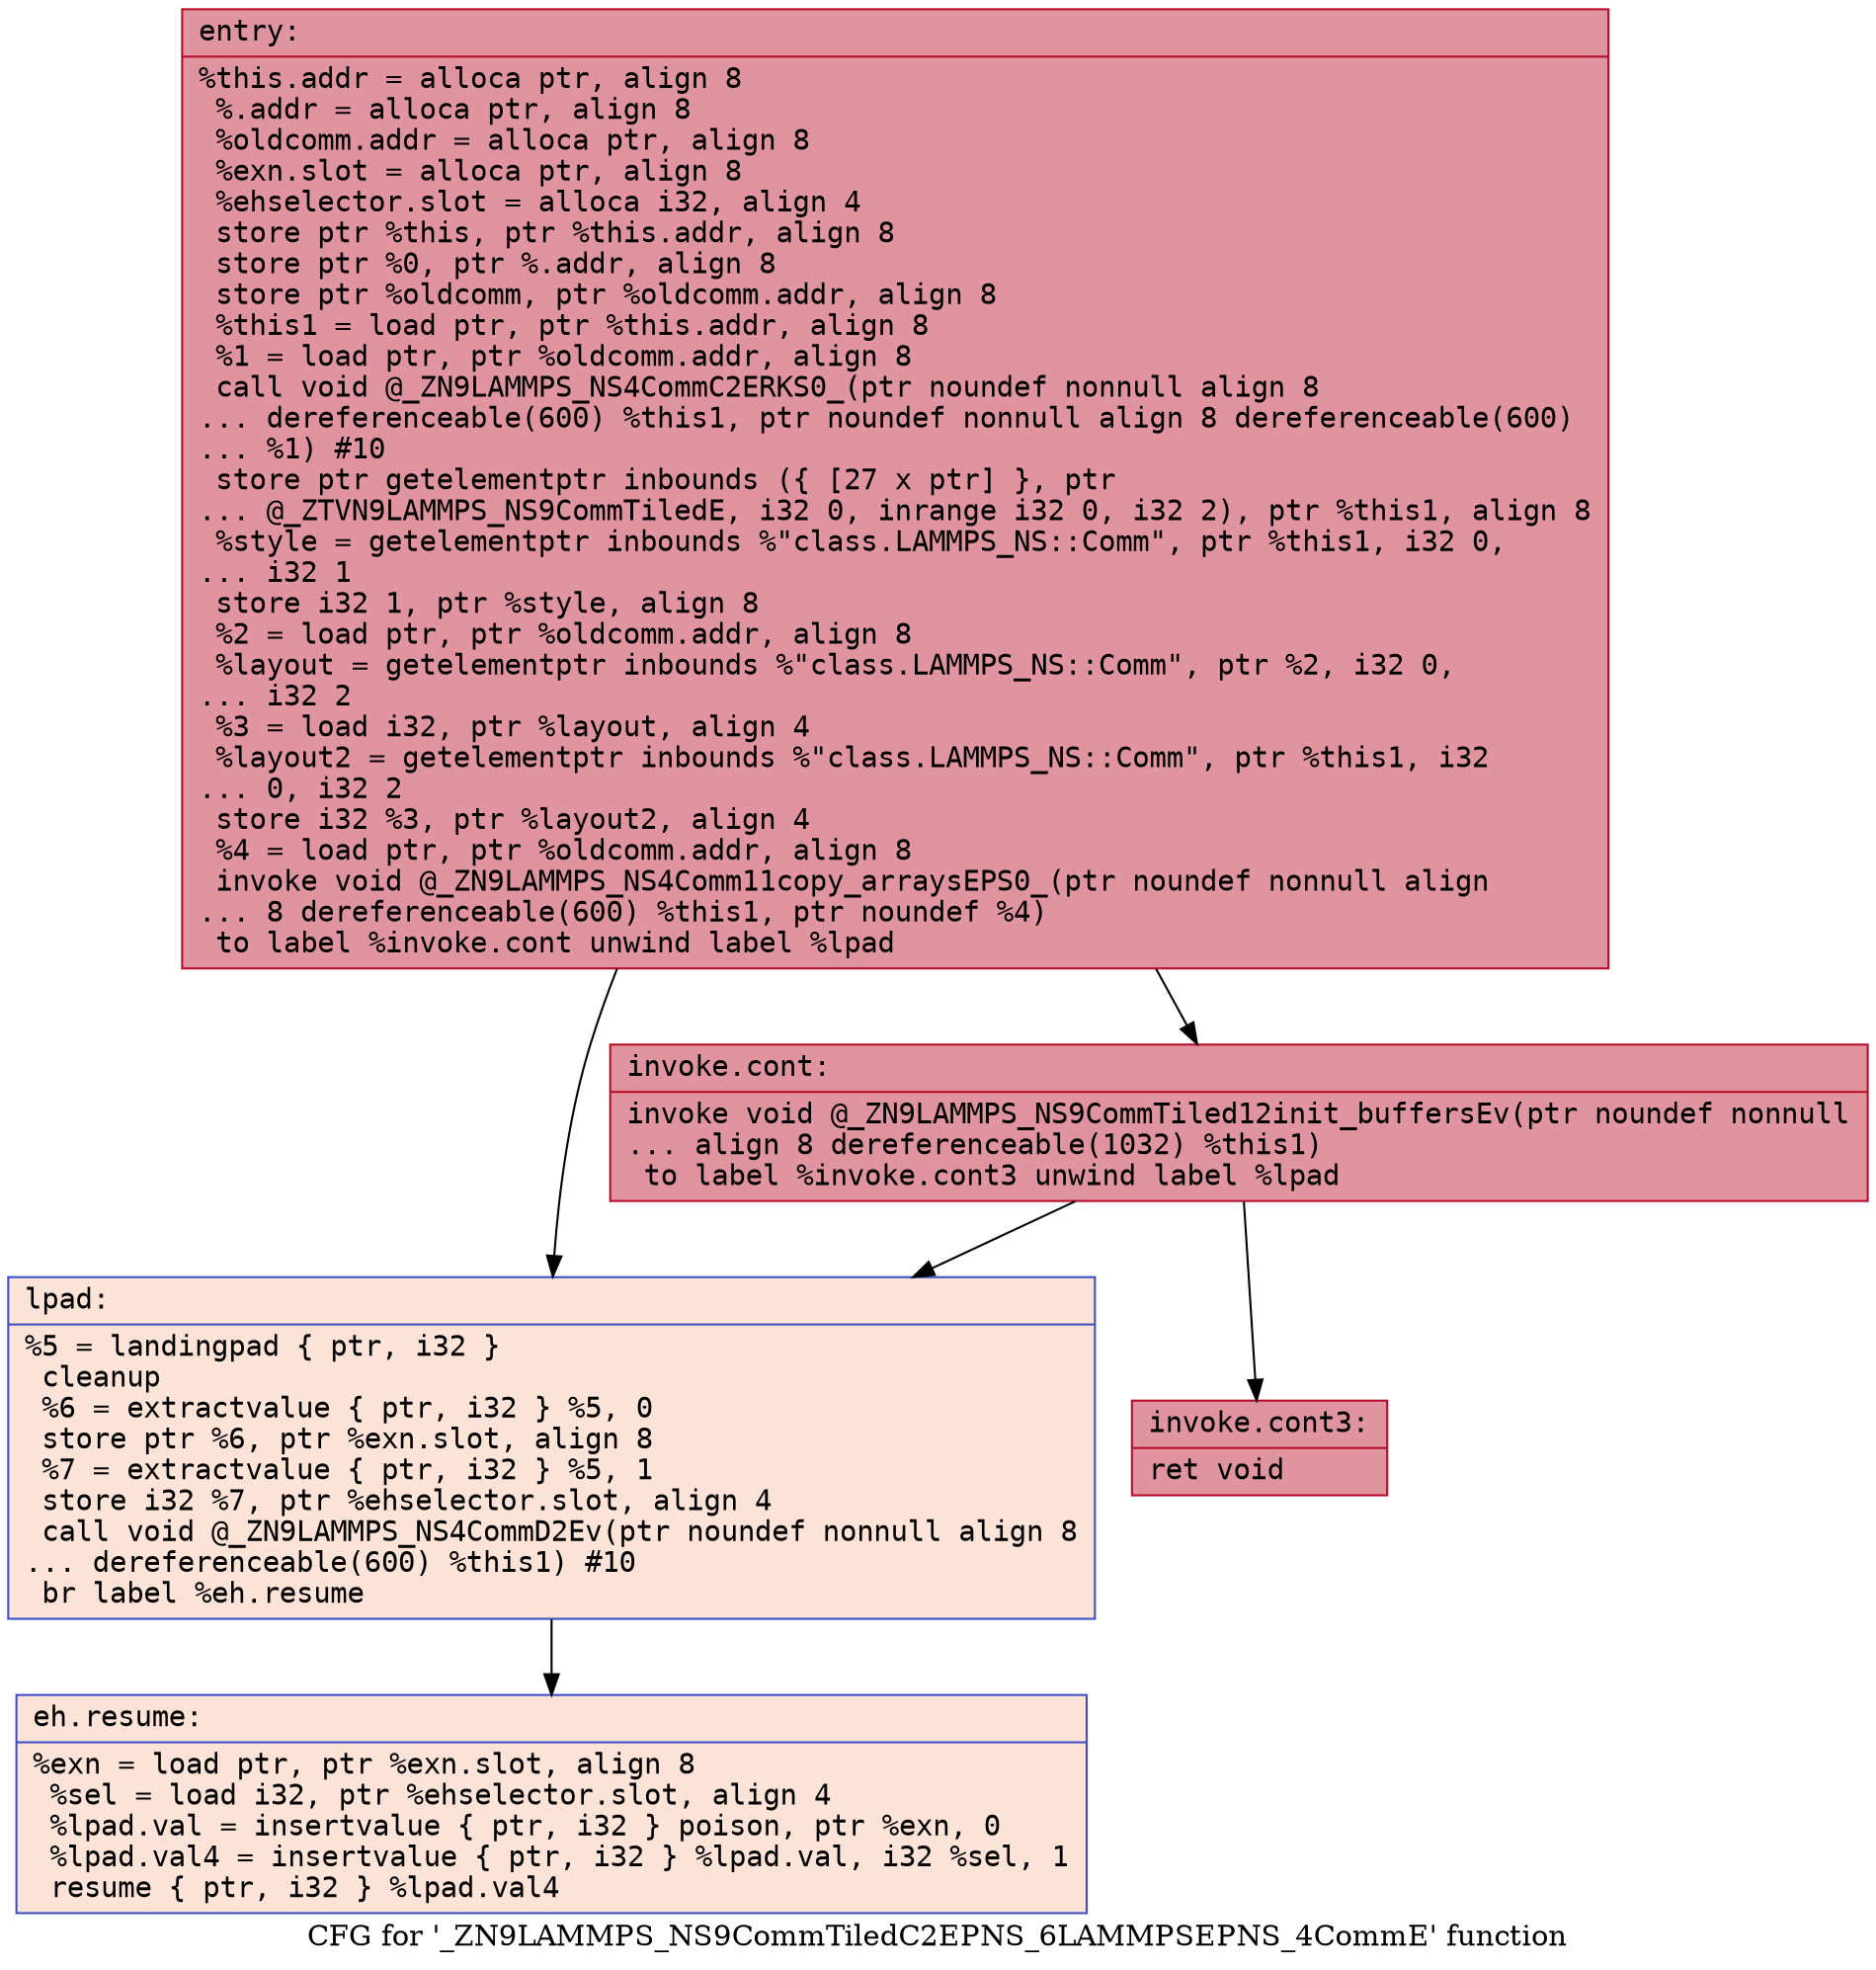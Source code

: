 digraph "CFG for '_ZN9LAMMPS_NS9CommTiledC2EPNS_6LAMMPSEPNS_4CommE' function" {
	label="CFG for '_ZN9LAMMPS_NS9CommTiledC2EPNS_6LAMMPSEPNS_4CommE' function";

	Node0x55607737dc00 [shape=record,color="#b70d28ff", style=filled, fillcolor="#b70d2870" fontname="Courier",label="{entry:\l|  %this.addr = alloca ptr, align 8\l  %.addr = alloca ptr, align 8\l  %oldcomm.addr = alloca ptr, align 8\l  %exn.slot = alloca ptr, align 8\l  %ehselector.slot = alloca i32, align 4\l  store ptr %this, ptr %this.addr, align 8\l  store ptr %0, ptr %.addr, align 8\l  store ptr %oldcomm, ptr %oldcomm.addr, align 8\l  %this1 = load ptr, ptr %this.addr, align 8\l  %1 = load ptr, ptr %oldcomm.addr, align 8\l  call void @_ZN9LAMMPS_NS4CommC2ERKS0_(ptr noundef nonnull align 8\l... dereferenceable(600) %this1, ptr noundef nonnull align 8 dereferenceable(600)\l... %1) #10\l  store ptr getelementptr inbounds (\{ [27 x ptr] \}, ptr\l... @_ZTVN9LAMMPS_NS9CommTiledE, i32 0, inrange i32 0, i32 2), ptr %this1, align 8\l  %style = getelementptr inbounds %\"class.LAMMPS_NS::Comm\", ptr %this1, i32 0,\l... i32 1\l  store i32 1, ptr %style, align 8\l  %2 = load ptr, ptr %oldcomm.addr, align 8\l  %layout = getelementptr inbounds %\"class.LAMMPS_NS::Comm\", ptr %2, i32 0,\l... i32 2\l  %3 = load i32, ptr %layout, align 4\l  %layout2 = getelementptr inbounds %\"class.LAMMPS_NS::Comm\", ptr %this1, i32\l... 0, i32 2\l  store i32 %3, ptr %layout2, align 4\l  %4 = load ptr, ptr %oldcomm.addr, align 8\l  invoke void @_ZN9LAMMPS_NS4Comm11copy_arraysEPS0_(ptr noundef nonnull align\l... 8 dereferenceable(600) %this1, ptr noundef %4)\l          to label %invoke.cont unwind label %lpad\l}"];
	Node0x55607737dc00 -> Node0x55607737f1d0[tooltip="entry -> invoke.cont\nProbability 100.00%" ];
	Node0x55607737dc00 -> Node0x55607737f3c0[tooltip="entry -> lpad\nProbability 0.00%" ];
	Node0x55607737f1d0 [shape=record,color="#b70d28ff", style=filled, fillcolor="#b70d2870" fontname="Courier",label="{invoke.cont:\l|  invoke void @_ZN9LAMMPS_NS9CommTiled12init_buffersEv(ptr noundef nonnull\l... align 8 dereferenceable(1032) %this1)\l          to label %invoke.cont3 unwind label %lpad\l}"];
	Node0x55607737f1d0 -> Node0x55607737f6d0[tooltip="invoke.cont -> invoke.cont3\nProbability 100.00%" ];
	Node0x55607737f1d0 -> Node0x55607737f3c0[tooltip="invoke.cont -> lpad\nProbability 0.00%" ];
	Node0x55607737f6d0 [shape=record,color="#b70d28ff", style=filled, fillcolor="#b70d2870" fontname="Courier",label="{invoke.cont3:\l|  ret void\l}"];
	Node0x55607737f3c0 [shape=record,color="#3d50c3ff", style=filled, fillcolor="#f6bfa670" fontname="Courier",label="{lpad:\l|  %5 = landingpad \{ ptr, i32 \}\l          cleanup\l  %6 = extractvalue \{ ptr, i32 \} %5, 0\l  store ptr %6, ptr %exn.slot, align 8\l  %7 = extractvalue \{ ptr, i32 \} %5, 1\l  store i32 %7, ptr %ehselector.slot, align 4\l  call void @_ZN9LAMMPS_NS4CommD2Ev(ptr noundef nonnull align 8\l... dereferenceable(600) %this1) #10\l  br label %eh.resume\l}"];
	Node0x55607737f3c0 -> Node0x55607737fb90[tooltip="lpad -> eh.resume\nProbability 100.00%" ];
	Node0x55607737fb90 [shape=record,color="#3d50c3ff", style=filled, fillcolor="#f6bfa670" fontname="Courier",label="{eh.resume:\l|  %exn = load ptr, ptr %exn.slot, align 8\l  %sel = load i32, ptr %ehselector.slot, align 4\l  %lpad.val = insertvalue \{ ptr, i32 \} poison, ptr %exn, 0\l  %lpad.val4 = insertvalue \{ ptr, i32 \} %lpad.val, i32 %sel, 1\l  resume \{ ptr, i32 \} %lpad.val4\l}"];
}
